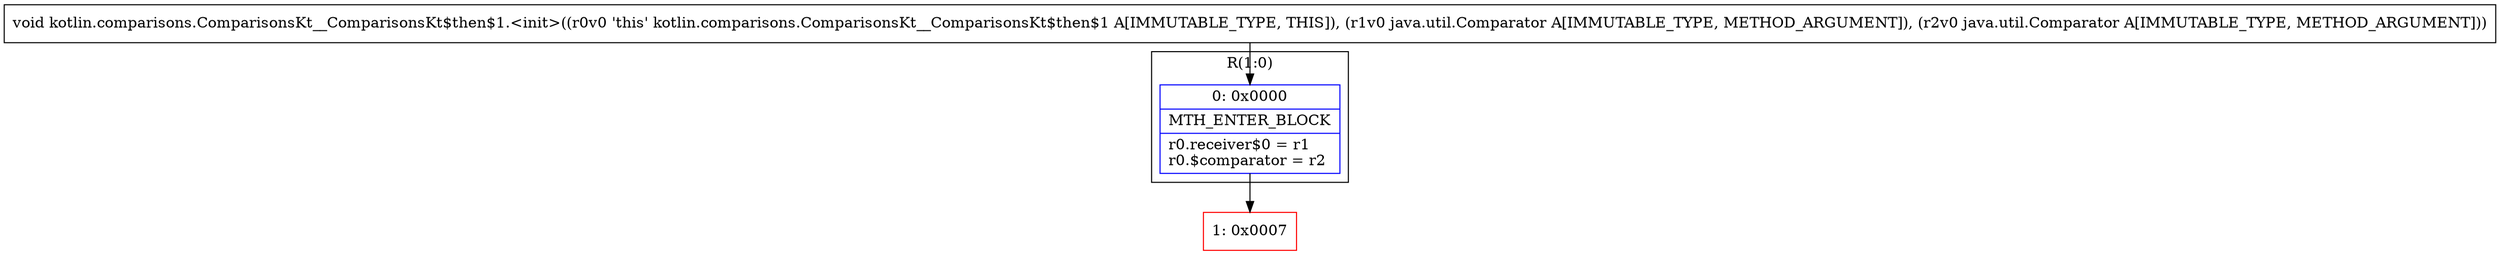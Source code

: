 digraph "CFG forkotlin.comparisons.ComparisonsKt__ComparisonsKt$then$1.\<init\>(Ljava\/util\/Comparator;Ljava\/util\/Comparator;)V" {
subgraph cluster_Region_1553363333 {
label = "R(1:0)";
node [shape=record,color=blue];
Node_0 [shape=record,label="{0\:\ 0x0000|MTH_ENTER_BLOCK\l|r0.receiver$0 = r1\lr0.$comparator = r2\l}"];
}
Node_1 [shape=record,color=red,label="{1\:\ 0x0007}"];
MethodNode[shape=record,label="{void kotlin.comparisons.ComparisonsKt__ComparisonsKt$then$1.\<init\>((r0v0 'this' kotlin.comparisons.ComparisonsKt__ComparisonsKt$then$1 A[IMMUTABLE_TYPE, THIS]), (r1v0 java.util.Comparator A[IMMUTABLE_TYPE, METHOD_ARGUMENT]), (r2v0 java.util.Comparator A[IMMUTABLE_TYPE, METHOD_ARGUMENT])) }"];
MethodNode -> Node_0;
Node_0 -> Node_1;
}


